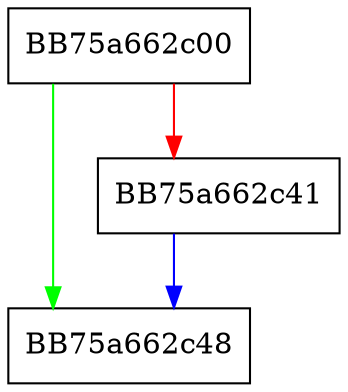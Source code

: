 digraph RpfAPI_mmap_string {
  node [shape="box"];
  graph [splines=ortho];
  BB75a662c00 -> BB75a662c48 [color="green"];
  BB75a662c00 -> BB75a662c41 [color="red"];
  BB75a662c41 -> BB75a662c48 [color="blue"];
}
